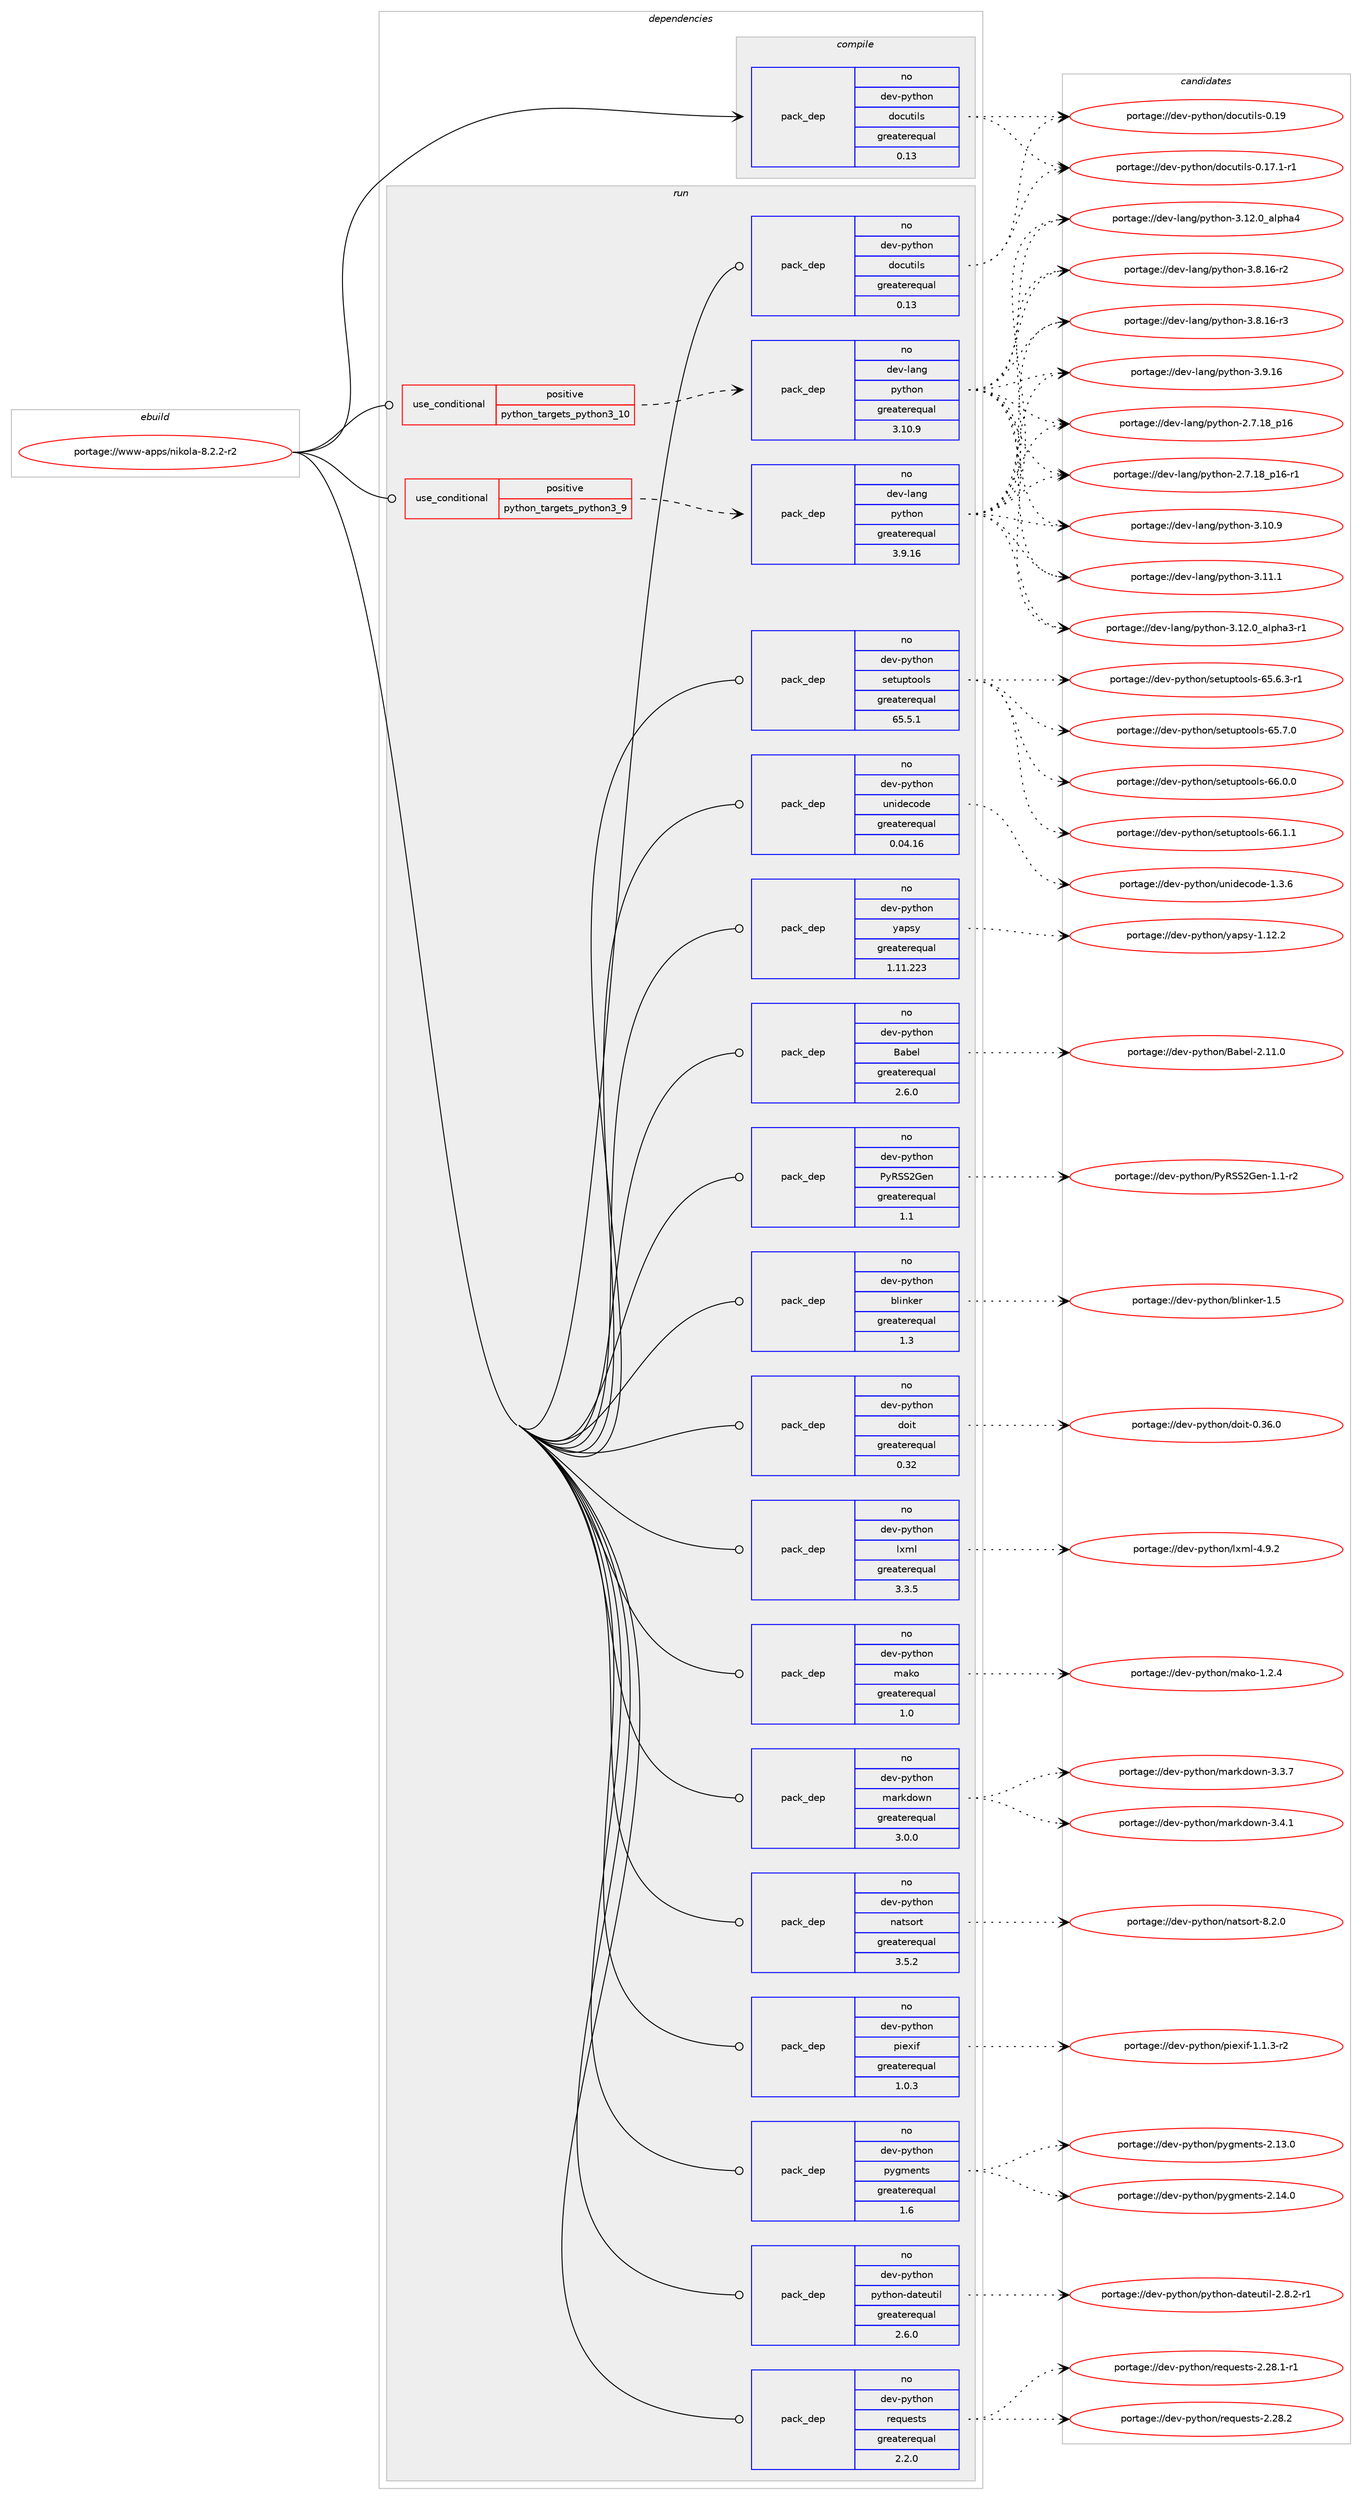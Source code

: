 digraph prolog {

# *************
# Graph options
# *************

newrank=true;
concentrate=true;
compound=true;
graph [rankdir=LR,fontname=Helvetica,fontsize=10,ranksep=1.5];#, ranksep=2.5, nodesep=0.2];
edge  [arrowhead=vee];
node  [fontname=Helvetica,fontsize=10];

# **********
# The ebuild
# **********

subgraph cluster_leftcol {
color=gray;
rank=same;
label=<<i>ebuild</i>>;
id [label="portage://www-apps/nikola-8.2.2-r2", color=red, width=4, href="../www-apps/nikola-8.2.2-r2.svg"];
}

# ****************
# The dependencies
# ****************

subgraph cluster_midcol {
color=gray;
label=<<i>dependencies</i>>;
subgraph cluster_compile {
fillcolor="#eeeeee";
style=filled;
label=<<i>compile</i>>;
subgraph pack3241 {
dependency9005 [label=<<TABLE BORDER="0" CELLBORDER="1" CELLSPACING="0" CELLPADDING="4" WIDTH="220"><TR><TD ROWSPAN="6" CELLPADDING="30">pack_dep</TD></TR><TR><TD WIDTH="110">no</TD></TR><TR><TD>dev-python</TD></TR><TR><TD>docutils</TD></TR><TR><TD>greaterequal</TD></TR><TR><TD>0.13</TD></TR></TABLE>>, shape=none, color=blue];
}
id:e -> dependency9005:w [weight=20,style="solid",arrowhead="vee"];
}
subgraph cluster_compileandrun {
fillcolor="#eeeeee";
style=filled;
label=<<i>compile and run</i>>;
}
subgraph cluster_run {
fillcolor="#eeeeee";
style=filled;
label=<<i>run</i>>;
subgraph cond5648 {
dependency9006 [label=<<TABLE BORDER="0" CELLBORDER="1" CELLSPACING="0" CELLPADDING="4"><TR><TD ROWSPAN="3" CELLPADDING="10">use_conditional</TD></TR><TR><TD>positive</TD></TR><TR><TD>python_targets_python3_10</TD></TR></TABLE>>, shape=none, color=red];
subgraph pack3242 {
dependency9007 [label=<<TABLE BORDER="0" CELLBORDER="1" CELLSPACING="0" CELLPADDING="4" WIDTH="220"><TR><TD ROWSPAN="6" CELLPADDING="30">pack_dep</TD></TR><TR><TD WIDTH="110">no</TD></TR><TR><TD>dev-lang</TD></TR><TR><TD>python</TD></TR><TR><TD>greaterequal</TD></TR><TR><TD>3.10.9</TD></TR></TABLE>>, shape=none, color=blue];
}
dependency9006:e -> dependency9007:w [weight=20,style="dashed",arrowhead="vee"];
}
id:e -> dependency9006:w [weight=20,style="solid",arrowhead="odot"];
subgraph cond5649 {
dependency9008 [label=<<TABLE BORDER="0" CELLBORDER="1" CELLSPACING="0" CELLPADDING="4"><TR><TD ROWSPAN="3" CELLPADDING="10">use_conditional</TD></TR><TR><TD>positive</TD></TR><TR><TD>python_targets_python3_9</TD></TR></TABLE>>, shape=none, color=red];
subgraph pack3243 {
dependency9009 [label=<<TABLE BORDER="0" CELLBORDER="1" CELLSPACING="0" CELLPADDING="4" WIDTH="220"><TR><TD ROWSPAN="6" CELLPADDING="30">pack_dep</TD></TR><TR><TD WIDTH="110">no</TD></TR><TR><TD>dev-lang</TD></TR><TR><TD>python</TD></TR><TR><TD>greaterequal</TD></TR><TR><TD>3.9.16</TD></TR></TABLE>>, shape=none, color=blue];
}
dependency9008:e -> dependency9009:w [weight=20,style="dashed",arrowhead="vee"];
}
id:e -> dependency9008:w [weight=20,style="solid",arrowhead="odot"];
subgraph pack3244 {
dependency9010 [label=<<TABLE BORDER="0" CELLBORDER="1" CELLSPACING="0" CELLPADDING="4" WIDTH="220"><TR><TD ROWSPAN="6" CELLPADDING="30">pack_dep</TD></TR><TR><TD WIDTH="110">no</TD></TR><TR><TD>dev-python</TD></TR><TR><TD>Babel</TD></TR><TR><TD>greaterequal</TD></TR><TR><TD>2.6.0</TD></TR></TABLE>>, shape=none, color=blue];
}
id:e -> dependency9010:w [weight=20,style="solid",arrowhead="odot"];
subgraph pack3245 {
dependency9011 [label=<<TABLE BORDER="0" CELLBORDER="1" CELLSPACING="0" CELLPADDING="4" WIDTH="220"><TR><TD ROWSPAN="6" CELLPADDING="30">pack_dep</TD></TR><TR><TD WIDTH="110">no</TD></TR><TR><TD>dev-python</TD></TR><TR><TD>PyRSS2Gen</TD></TR><TR><TD>greaterequal</TD></TR><TR><TD>1.1</TD></TR></TABLE>>, shape=none, color=blue];
}
id:e -> dependency9011:w [weight=20,style="solid",arrowhead="odot"];
subgraph pack3246 {
dependency9012 [label=<<TABLE BORDER="0" CELLBORDER="1" CELLSPACING="0" CELLPADDING="4" WIDTH="220"><TR><TD ROWSPAN="6" CELLPADDING="30">pack_dep</TD></TR><TR><TD WIDTH="110">no</TD></TR><TR><TD>dev-python</TD></TR><TR><TD>blinker</TD></TR><TR><TD>greaterequal</TD></TR><TR><TD>1.3</TD></TR></TABLE>>, shape=none, color=blue];
}
id:e -> dependency9012:w [weight=20,style="solid",arrowhead="odot"];
# *** BEGIN UNKNOWN DEPENDENCY TYPE (TODO) ***
# id -> package_dependency(portage://www-apps/nikola-8.2.2-r2,run,no,dev-python,cloudpickle,none,[,,],[],[use(optenable(python_targets_python3_9),negative),use(optenable(python_targets_python3_10),negative)])
# *** END UNKNOWN DEPENDENCY TYPE (TODO) ***

subgraph pack3247 {
dependency9013 [label=<<TABLE BORDER="0" CELLBORDER="1" CELLSPACING="0" CELLPADDING="4" WIDTH="220"><TR><TD ROWSPAN="6" CELLPADDING="30">pack_dep</TD></TR><TR><TD WIDTH="110">no</TD></TR><TR><TD>dev-python</TD></TR><TR><TD>docutils</TD></TR><TR><TD>greaterequal</TD></TR><TR><TD>0.13</TD></TR></TABLE>>, shape=none, color=blue];
}
id:e -> dependency9013:w [weight=20,style="solid",arrowhead="odot"];
subgraph pack3248 {
dependency9014 [label=<<TABLE BORDER="0" CELLBORDER="1" CELLSPACING="0" CELLPADDING="4" WIDTH="220"><TR><TD ROWSPAN="6" CELLPADDING="30">pack_dep</TD></TR><TR><TD WIDTH="110">no</TD></TR><TR><TD>dev-python</TD></TR><TR><TD>doit</TD></TR><TR><TD>greaterequal</TD></TR><TR><TD>0.32</TD></TR></TABLE>>, shape=none, color=blue];
}
id:e -> dependency9014:w [weight=20,style="solid",arrowhead="odot"];
subgraph pack3249 {
dependency9015 [label=<<TABLE BORDER="0" CELLBORDER="1" CELLSPACING="0" CELLPADDING="4" WIDTH="220"><TR><TD ROWSPAN="6" CELLPADDING="30">pack_dep</TD></TR><TR><TD WIDTH="110">no</TD></TR><TR><TD>dev-python</TD></TR><TR><TD>lxml</TD></TR><TR><TD>greaterequal</TD></TR><TR><TD>3.3.5</TD></TR></TABLE>>, shape=none, color=blue];
}
id:e -> dependency9015:w [weight=20,style="solid",arrowhead="odot"];
subgraph pack3250 {
dependency9016 [label=<<TABLE BORDER="0" CELLBORDER="1" CELLSPACING="0" CELLPADDING="4" WIDTH="220"><TR><TD ROWSPAN="6" CELLPADDING="30">pack_dep</TD></TR><TR><TD WIDTH="110">no</TD></TR><TR><TD>dev-python</TD></TR><TR><TD>mako</TD></TR><TR><TD>greaterequal</TD></TR><TR><TD>1.0</TD></TR></TABLE>>, shape=none, color=blue];
}
id:e -> dependency9016:w [weight=20,style="solid",arrowhead="odot"];
subgraph pack3251 {
dependency9017 [label=<<TABLE BORDER="0" CELLBORDER="1" CELLSPACING="0" CELLPADDING="4" WIDTH="220"><TR><TD ROWSPAN="6" CELLPADDING="30">pack_dep</TD></TR><TR><TD WIDTH="110">no</TD></TR><TR><TD>dev-python</TD></TR><TR><TD>markdown</TD></TR><TR><TD>greaterequal</TD></TR><TR><TD>3.0.0</TD></TR></TABLE>>, shape=none, color=blue];
}
id:e -> dependency9017:w [weight=20,style="solid",arrowhead="odot"];
subgraph pack3252 {
dependency9018 [label=<<TABLE BORDER="0" CELLBORDER="1" CELLSPACING="0" CELLPADDING="4" WIDTH="220"><TR><TD ROWSPAN="6" CELLPADDING="30">pack_dep</TD></TR><TR><TD WIDTH="110">no</TD></TR><TR><TD>dev-python</TD></TR><TR><TD>natsort</TD></TR><TR><TD>greaterequal</TD></TR><TR><TD>3.5.2</TD></TR></TABLE>>, shape=none, color=blue];
}
id:e -> dependency9018:w [weight=20,style="solid",arrowhead="odot"];
subgraph pack3253 {
dependency9019 [label=<<TABLE BORDER="0" CELLBORDER="1" CELLSPACING="0" CELLPADDING="4" WIDTH="220"><TR><TD ROWSPAN="6" CELLPADDING="30">pack_dep</TD></TR><TR><TD WIDTH="110">no</TD></TR><TR><TD>dev-python</TD></TR><TR><TD>piexif</TD></TR><TR><TD>greaterequal</TD></TR><TR><TD>1.0.3</TD></TR></TABLE>>, shape=none, color=blue];
}
id:e -> dependency9019:w [weight=20,style="solid",arrowhead="odot"];
# *** BEGIN UNKNOWN DEPENDENCY TYPE (TODO) ***
# id -> package_dependency(portage://www-apps/nikola-8.2.2-r2,run,no,dev-python,pillow,none,[,,],[],[use(enable(jpeg),none),use(optenable(python_targets_python3_9),negative),use(optenable(python_targets_python3_10),negative)])
# *** END UNKNOWN DEPENDENCY TYPE (TODO) ***

subgraph pack3254 {
dependency9020 [label=<<TABLE BORDER="0" CELLBORDER="1" CELLSPACING="0" CELLPADDING="4" WIDTH="220"><TR><TD ROWSPAN="6" CELLPADDING="30">pack_dep</TD></TR><TR><TD WIDTH="110">no</TD></TR><TR><TD>dev-python</TD></TR><TR><TD>pygments</TD></TR><TR><TD>greaterequal</TD></TR><TR><TD>1.6</TD></TR></TABLE>>, shape=none, color=blue];
}
id:e -> dependency9020:w [weight=20,style="solid",arrowhead="odot"];
subgraph pack3255 {
dependency9021 [label=<<TABLE BORDER="0" CELLBORDER="1" CELLSPACING="0" CELLPADDING="4" WIDTH="220"><TR><TD ROWSPAN="6" CELLPADDING="30">pack_dep</TD></TR><TR><TD WIDTH="110">no</TD></TR><TR><TD>dev-python</TD></TR><TR><TD>python-dateutil</TD></TR><TR><TD>greaterequal</TD></TR><TR><TD>2.6.0</TD></TR></TABLE>>, shape=none, color=blue];
}
id:e -> dependency9021:w [weight=20,style="solid",arrowhead="odot"];
subgraph pack3256 {
dependency9022 [label=<<TABLE BORDER="0" CELLBORDER="1" CELLSPACING="0" CELLPADDING="4" WIDTH="220"><TR><TD ROWSPAN="6" CELLPADDING="30">pack_dep</TD></TR><TR><TD WIDTH="110">no</TD></TR><TR><TD>dev-python</TD></TR><TR><TD>requests</TD></TR><TR><TD>greaterequal</TD></TR><TR><TD>2.2.0</TD></TR></TABLE>>, shape=none, color=blue];
}
id:e -> dependency9022:w [weight=20,style="solid",arrowhead="odot"];
subgraph pack3257 {
dependency9023 [label=<<TABLE BORDER="0" CELLBORDER="1" CELLSPACING="0" CELLPADDING="4" WIDTH="220"><TR><TD ROWSPAN="6" CELLPADDING="30">pack_dep</TD></TR><TR><TD WIDTH="110">no</TD></TR><TR><TD>dev-python</TD></TR><TR><TD>setuptools</TD></TR><TR><TD>greaterequal</TD></TR><TR><TD>65.5.1</TD></TR></TABLE>>, shape=none, color=blue];
}
id:e -> dependency9023:w [weight=20,style="solid",arrowhead="odot"];
subgraph pack3258 {
dependency9024 [label=<<TABLE BORDER="0" CELLBORDER="1" CELLSPACING="0" CELLPADDING="4" WIDTH="220"><TR><TD ROWSPAN="6" CELLPADDING="30">pack_dep</TD></TR><TR><TD WIDTH="110">no</TD></TR><TR><TD>dev-python</TD></TR><TR><TD>unidecode</TD></TR><TR><TD>greaterequal</TD></TR><TR><TD>0.04.16</TD></TR></TABLE>>, shape=none, color=blue];
}
id:e -> dependency9024:w [weight=20,style="solid",arrowhead="odot"];
subgraph pack3259 {
dependency9025 [label=<<TABLE BORDER="0" CELLBORDER="1" CELLSPACING="0" CELLPADDING="4" WIDTH="220"><TR><TD ROWSPAN="6" CELLPADDING="30">pack_dep</TD></TR><TR><TD WIDTH="110">no</TD></TR><TR><TD>dev-python</TD></TR><TR><TD>yapsy</TD></TR><TR><TD>greaterequal</TD></TR><TR><TD>1.11.223</TD></TR></TABLE>>, shape=none, color=blue];
}
id:e -> dependency9025:w [weight=20,style="solid",arrowhead="odot"];
}
}

# **************
# The candidates
# **************

subgraph cluster_choices {
rank=same;
color=gray;
label=<<i>candidates</i>>;

subgraph choice3241 {
color=black;
nodesep=1;
choice100101118451121211161041111104710011199117116105108115454846495546494511449 [label="portage://dev-python/docutils-0.17.1-r1", color=red, width=4,href="../dev-python/docutils-0.17.1-r1.svg"];
choice1001011184511212111610411111047100111991171161051081154548464957 [label="portage://dev-python/docutils-0.19", color=red, width=4,href="../dev-python/docutils-0.19.svg"];
dependency9005:e -> choice100101118451121211161041111104710011199117116105108115454846495546494511449:w [style=dotted,weight="100"];
dependency9005:e -> choice1001011184511212111610411111047100111991171161051081154548464957:w [style=dotted,weight="100"];
}
subgraph choice3242 {
color=black;
nodesep=1;
choice10010111845108971101034711212111610411111045504655464956951124954 [label="portage://dev-lang/python-2.7.18_p16", color=red, width=4,href="../dev-lang/python-2.7.18_p16.svg"];
choice100101118451089711010347112121116104111110455046554649569511249544511449 [label="portage://dev-lang/python-2.7.18_p16-r1", color=red, width=4,href="../dev-lang/python-2.7.18_p16-r1.svg"];
choice10010111845108971101034711212111610411111045514649484657 [label="portage://dev-lang/python-3.10.9", color=red, width=4,href="../dev-lang/python-3.10.9.svg"];
choice10010111845108971101034711212111610411111045514649494649 [label="portage://dev-lang/python-3.11.1", color=red, width=4,href="../dev-lang/python-3.11.1.svg"];
choice10010111845108971101034711212111610411111045514649504648959710811210497514511449 [label="portage://dev-lang/python-3.12.0_alpha3-r1", color=red, width=4,href="../dev-lang/python-3.12.0_alpha3-r1.svg"];
choice1001011184510897110103471121211161041111104551464950464895971081121049752 [label="portage://dev-lang/python-3.12.0_alpha4", color=red, width=4,href="../dev-lang/python-3.12.0_alpha4.svg"];
choice100101118451089711010347112121116104111110455146564649544511450 [label="portage://dev-lang/python-3.8.16-r2", color=red, width=4,href="../dev-lang/python-3.8.16-r2.svg"];
choice100101118451089711010347112121116104111110455146564649544511451 [label="portage://dev-lang/python-3.8.16-r3", color=red, width=4,href="../dev-lang/python-3.8.16-r3.svg"];
choice10010111845108971101034711212111610411111045514657464954 [label="portage://dev-lang/python-3.9.16", color=red, width=4,href="../dev-lang/python-3.9.16.svg"];
dependency9007:e -> choice10010111845108971101034711212111610411111045504655464956951124954:w [style=dotted,weight="100"];
dependency9007:e -> choice100101118451089711010347112121116104111110455046554649569511249544511449:w [style=dotted,weight="100"];
dependency9007:e -> choice10010111845108971101034711212111610411111045514649484657:w [style=dotted,weight="100"];
dependency9007:e -> choice10010111845108971101034711212111610411111045514649494649:w [style=dotted,weight="100"];
dependency9007:e -> choice10010111845108971101034711212111610411111045514649504648959710811210497514511449:w [style=dotted,weight="100"];
dependency9007:e -> choice1001011184510897110103471121211161041111104551464950464895971081121049752:w [style=dotted,weight="100"];
dependency9007:e -> choice100101118451089711010347112121116104111110455146564649544511450:w [style=dotted,weight="100"];
dependency9007:e -> choice100101118451089711010347112121116104111110455146564649544511451:w [style=dotted,weight="100"];
dependency9007:e -> choice10010111845108971101034711212111610411111045514657464954:w [style=dotted,weight="100"];
}
subgraph choice3243 {
color=black;
nodesep=1;
choice10010111845108971101034711212111610411111045504655464956951124954 [label="portage://dev-lang/python-2.7.18_p16", color=red, width=4,href="../dev-lang/python-2.7.18_p16.svg"];
choice100101118451089711010347112121116104111110455046554649569511249544511449 [label="portage://dev-lang/python-2.7.18_p16-r1", color=red, width=4,href="../dev-lang/python-2.7.18_p16-r1.svg"];
choice10010111845108971101034711212111610411111045514649484657 [label="portage://dev-lang/python-3.10.9", color=red, width=4,href="../dev-lang/python-3.10.9.svg"];
choice10010111845108971101034711212111610411111045514649494649 [label="portage://dev-lang/python-3.11.1", color=red, width=4,href="../dev-lang/python-3.11.1.svg"];
choice10010111845108971101034711212111610411111045514649504648959710811210497514511449 [label="portage://dev-lang/python-3.12.0_alpha3-r1", color=red, width=4,href="../dev-lang/python-3.12.0_alpha3-r1.svg"];
choice1001011184510897110103471121211161041111104551464950464895971081121049752 [label="portage://dev-lang/python-3.12.0_alpha4", color=red, width=4,href="../dev-lang/python-3.12.0_alpha4.svg"];
choice100101118451089711010347112121116104111110455146564649544511450 [label="portage://dev-lang/python-3.8.16-r2", color=red, width=4,href="../dev-lang/python-3.8.16-r2.svg"];
choice100101118451089711010347112121116104111110455146564649544511451 [label="portage://dev-lang/python-3.8.16-r3", color=red, width=4,href="../dev-lang/python-3.8.16-r3.svg"];
choice10010111845108971101034711212111610411111045514657464954 [label="portage://dev-lang/python-3.9.16", color=red, width=4,href="../dev-lang/python-3.9.16.svg"];
dependency9009:e -> choice10010111845108971101034711212111610411111045504655464956951124954:w [style=dotted,weight="100"];
dependency9009:e -> choice100101118451089711010347112121116104111110455046554649569511249544511449:w [style=dotted,weight="100"];
dependency9009:e -> choice10010111845108971101034711212111610411111045514649484657:w [style=dotted,weight="100"];
dependency9009:e -> choice10010111845108971101034711212111610411111045514649494649:w [style=dotted,weight="100"];
dependency9009:e -> choice10010111845108971101034711212111610411111045514649504648959710811210497514511449:w [style=dotted,weight="100"];
dependency9009:e -> choice1001011184510897110103471121211161041111104551464950464895971081121049752:w [style=dotted,weight="100"];
dependency9009:e -> choice100101118451089711010347112121116104111110455146564649544511450:w [style=dotted,weight="100"];
dependency9009:e -> choice100101118451089711010347112121116104111110455146564649544511451:w [style=dotted,weight="100"];
dependency9009:e -> choice10010111845108971101034711212111610411111045514657464954:w [style=dotted,weight="100"];
}
subgraph choice3244 {
color=black;
nodesep=1;
choice100101118451121211161041111104766979810110845504649494648 [label="portage://dev-python/Babel-2.11.0", color=red, width=4,href="../dev-python/Babel-2.11.0.svg"];
dependency9010:e -> choice100101118451121211161041111104766979810110845504649494648:w [style=dotted,weight="100"];
}
subgraph choice3245 {
color=black;
nodesep=1;
choice1001011184511212111610411111047801218283835071101110454946494511450 [label="portage://dev-python/PyRSS2Gen-1.1-r2", color=red, width=4,href="../dev-python/PyRSS2Gen-1.1-r2.svg"];
dependency9011:e -> choice1001011184511212111610411111047801218283835071101110454946494511450:w [style=dotted,weight="100"];
}
subgraph choice3246 {
color=black;
nodesep=1;
choice10010111845112121116104111110479810810511010710111445494653 [label="portage://dev-python/blinker-1.5", color=red, width=4,href="../dev-python/blinker-1.5.svg"];
dependency9012:e -> choice10010111845112121116104111110479810810511010710111445494653:w [style=dotted,weight="100"];
}
subgraph choice3247 {
color=black;
nodesep=1;
choice100101118451121211161041111104710011199117116105108115454846495546494511449 [label="portage://dev-python/docutils-0.17.1-r1", color=red, width=4,href="../dev-python/docutils-0.17.1-r1.svg"];
choice1001011184511212111610411111047100111991171161051081154548464957 [label="portage://dev-python/docutils-0.19", color=red, width=4,href="../dev-python/docutils-0.19.svg"];
dependency9013:e -> choice100101118451121211161041111104710011199117116105108115454846495546494511449:w [style=dotted,weight="100"];
dependency9013:e -> choice1001011184511212111610411111047100111991171161051081154548464957:w [style=dotted,weight="100"];
}
subgraph choice3248 {
color=black;
nodesep=1;
choice100101118451121211161041111104710011110511645484651544648 [label="portage://dev-python/doit-0.36.0", color=red, width=4,href="../dev-python/doit-0.36.0.svg"];
dependency9014:e -> choice100101118451121211161041111104710011110511645484651544648:w [style=dotted,weight="100"];
}
subgraph choice3249 {
color=black;
nodesep=1;
choice1001011184511212111610411111047108120109108455246574650 [label="portage://dev-python/lxml-4.9.2", color=red, width=4,href="../dev-python/lxml-4.9.2.svg"];
dependency9015:e -> choice1001011184511212111610411111047108120109108455246574650:w [style=dotted,weight="100"];
}
subgraph choice3250 {
color=black;
nodesep=1;
choice100101118451121211161041111104710997107111454946504652 [label="portage://dev-python/mako-1.2.4", color=red, width=4,href="../dev-python/mako-1.2.4.svg"];
dependency9016:e -> choice100101118451121211161041111104710997107111454946504652:w [style=dotted,weight="100"];
}
subgraph choice3251 {
color=black;
nodesep=1;
choice100101118451121211161041111104710997114107100111119110455146514655 [label="portage://dev-python/markdown-3.3.7", color=red, width=4,href="../dev-python/markdown-3.3.7.svg"];
choice100101118451121211161041111104710997114107100111119110455146524649 [label="portage://dev-python/markdown-3.4.1", color=red, width=4,href="../dev-python/markdown-3.4.1.svg"];
dependency9017:e -> choice100101118451121211161041111104710997114107100111119110455146514655:w [style=dotted,weight="100"];
dependency9017:e -> choice100101118451121211161041111104710997114107100111119110455146524649:w [style=dotted,weight="100"];
}
subgraph choice3252 {
color=black;
nodesep=1;
choice100101118451121211161041111104711097116115111114116455646504648 [label="portage://dev-python/natsort-8.2.0", color=red, width=4,href="../dev-python/natsort-8.2.0.svg"];
dependency9018:e -> choice100101118451121211161041111104711097116115111114116455646504648:w [style=dotted,weight="100"];
}
subgraph choice3253 {
color=black;
nodesep=1;
choice10010111845112121116104111110471121051011201051024549464946514511450 [label="portage://dev-python/piexif-1.1.3-r2", color=red, width=4,href="../dev-python/piexif-1.1.3-r2.svg"];
dependency9019:e -> choice10010111845112121116104111110471121051011201051024549464946514511450:w [style=dotted,weight="100"];
}
subgraph choice3254 {
color=black;
nodesep=1;
choice100101118451121211161041111104711212110310910111011611545504649514648 [label="portage://dev-python/pygments-2.13.0", color=red, width=4,href="../dev-python/pygments-2.13.0.svg"];
choice100101118451121211161041111104711212110310910111011611545504649524648 [label="portage://dev-python/pygments-2.14.0", color=red, width=4,href="../dev-python/pygments-2.14.0.svg"];
dependency9020:e -> choice100101118451121211161041111104711212110310910111011611545504649514648:w [style=dotted,weight="100"];
dependency9020:e -> choice100101118451121211161041111104711212110310910111011611545504649524648:w [style=dotted,weight="100"];
}
subgraph choice3255 {
color=black;
nodesep=1;
choice100101118451121211161041111104711212111610411111045100971161011171161051084550465646504511449 [label="portage://dev-python/python-dateutil-2.8.2-r1", color=red, width=4,href="../dev-python/python-dateutil-2.8.2-r1.svg"];
dependency9021:e -> choice100101118451121211161041111104711212111610411111045100971161011171161051084550465646504511449:w [style=dotted,weight="100"];
}
subgraph choice3256 {
color=black;
nodesep=1;
choice1001011184511212111610411111047114101113117101115116115455046505646494511449 [label="portage://dev-python/requests-2.28.1-r1", color=red, width=4,href="../dev-python/requests-2.28.1-r1.svg"];
choice100101118451121211161041111104711410111311710111511611545504650564650 [label="portage://dev-python/requests-2.28.2", color=red, width=4,href="../dev-python/requests-2.28.2.svg"];
dependency9022:e -> choice1001011184511212111610411111047114101113117101115116115455046505646494511449:w [style=dotted,weight="100"];
dependency9022:e -> choice100101118451121211161041111104711410111311710111511611545504650564650:w [style=dotted,weight="100"];
}
subgraph choice3257 {
color=black;
nodesep=1;
choice1001011184511212111610411111047115101116117112116111111108115455453465446514511449 [label="portage://dev-python/setuptools-65.6.3-r1", color=red, width=4,href="../dev-python/setuptools-65.6.3-r1.svg"];
choice100101118451121211161041111104711510111611711211611111110811545545346554648 [label="portage://dev-python/setuptools-65.7.0", color=red, width=4,href="../dev-python/setuptools-65.7.0.svg"];
choice100101118451121211161041111104711510111611711211611111110811545545446484648 [label="portage://dev-python/setuptools-66.0.0", color=red, width=4,href="../dev-python/setuptools-66.0.0.svg"];
choice100101118451121211161041111104711510111611711211611111110811545545446494649 [label="portage://dev-python/setuptools-66.1.1", color=red, width=4,href="../dev-python/setuptools-66.1.1.svg"];
dependency9023:e -> choice1001011184511212111610411111047115101116117112116111111108115455453465446514511449:w [style=dotted,weight="100"];
dependency9023:e -> choice100101118451121211161041111104711510111611711211611111110811545545346554648:w [style=dotted,weight="100"];
dependency9023:e -> choice100101118451121211161041111104711510111611711211611111110811545545446484648:w [style=dotted,weight="100"];
dependency9023:e -> choice100101118451121211161041111104711510111611711211611111110811545545446494649:w [style=dotted,weight="100"];
}
subgraph choice3258 {
color=black;
nodesep=1;
choice100101118451121211161041111104711711010510010199111100101454946514654 [label="portage://dev-python/unidecode-1.3.6", color=red, width=4,href="../dev-python/unidecode-1.3.6.svg"];
dependency9024:e -> choice100101118451121211161041111104711711010510010199111100101454946514654:w [style=dotted,weight="100"];
}
subgraph choice3259 {
color=black;
nodesep=1;
choice10010111845112121116104111110471219711211512145494649504650 [label="portage://dev-python/yapsy-1.12.2", color=red, width=4,href="../dev-python/yapsy-1.12.2.svg"];
dependency9025:e -> choice10010111845112121116104111110471219711211512145494649504650:w [style=dotted,weight="100"];
}
}

}
